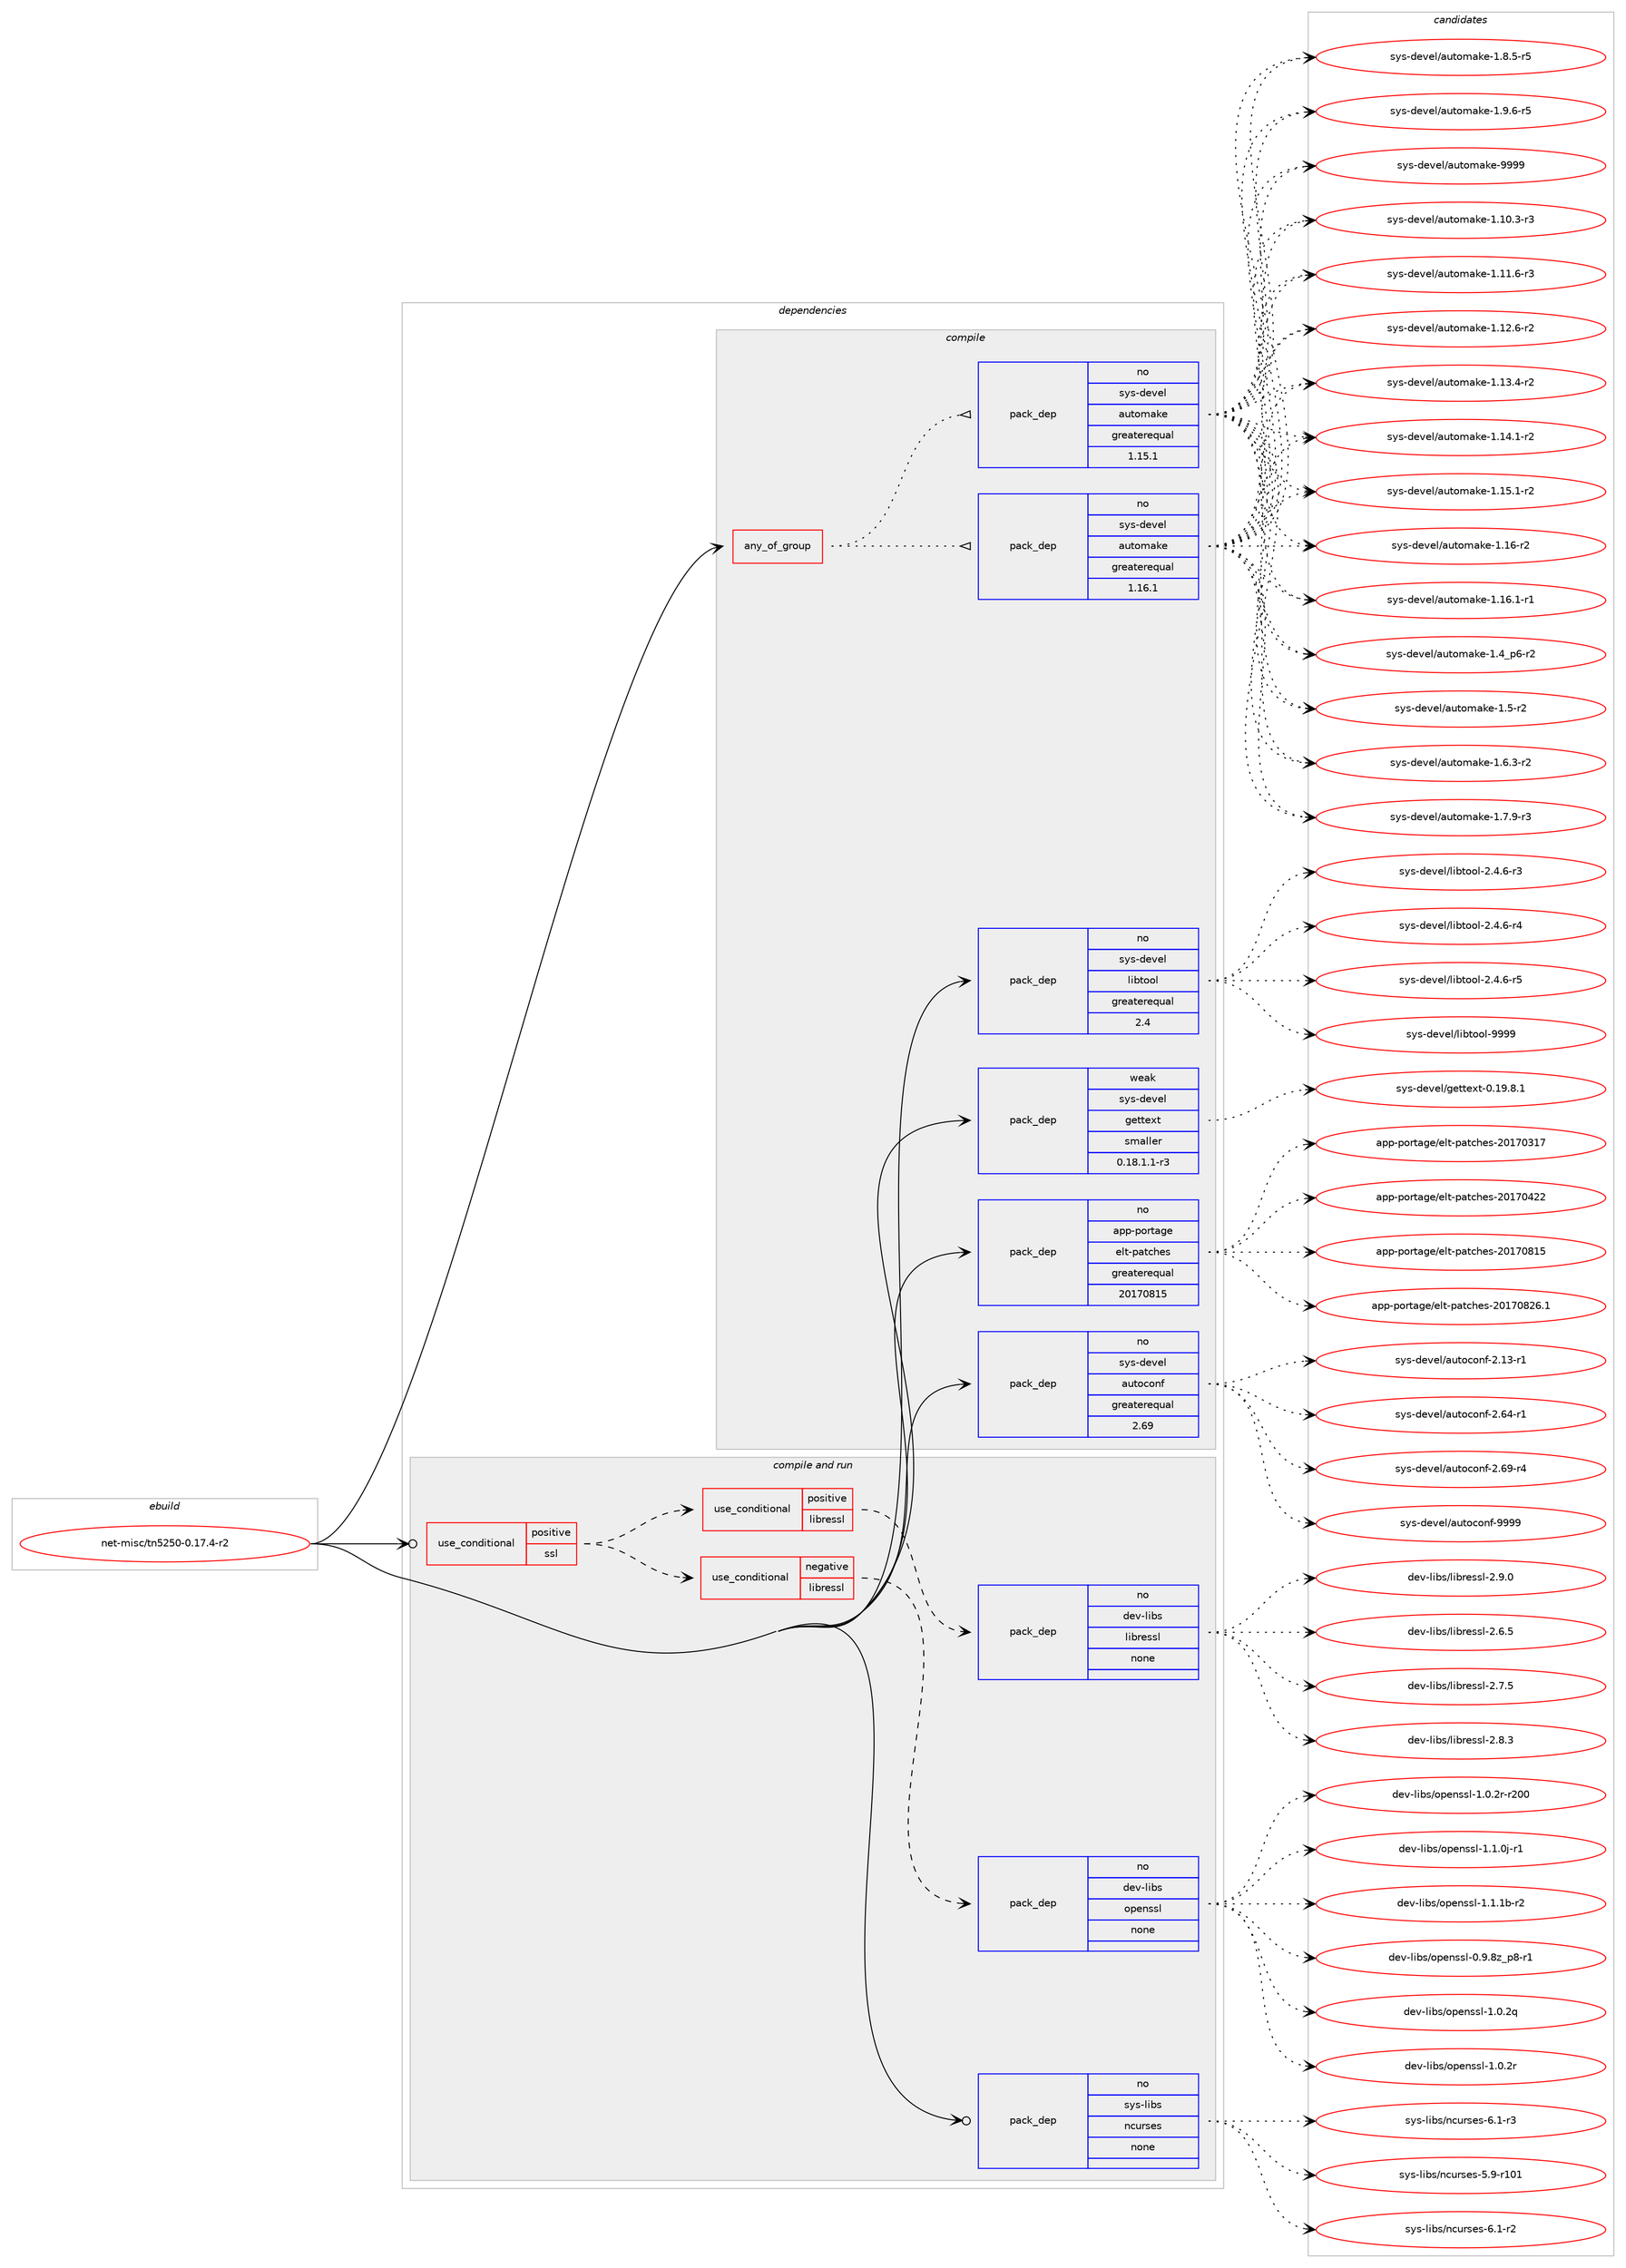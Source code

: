 digraph prolog {

# *************
# Graph options
# *************

newrank=true;
concentrate=true;
compound=true;
graph [rankdir=LR,fontname=Helvetica,fontsize=10,ranksep=1.5];#, ranksep=2.5, nodesep=0.2];
edge  [arrowhead=vee];
node  [fontname=Helvetica,fontsize=10];

# **********
# The ebuild
# **********

subgraph cluster_leftcol {
color=gray;
rank=same;
label=<<i>ebuild</i>>;
id [label="net-misc/tn5250-0.17.4-r2", color=red, width=4, href="../net-misc/tn5250-0.17.4-r2.svg"];
}

# ****************
# The dependencies
# ****************

subgraph cluster_midcol {
color=gray;
label=<<i>dependencies</i>>;
subgraph cluster_compile {
fillcolor="#eeeeee";
style=filled;
label=<<i>compile</i>>;
subgraph any26484 {
dependency1673286 [label=<<TABLE BORDER="0" CELLBORDER="1" CELLSPACING="0" CELLPADDING="4"><TR><TD CELLPADDING="10">any_of_group</TD></TR></TABLE>>, shape=none, color=red];subgraph pack1196439 {
dependency1673287 [label=<<TABLE BORDER="0" CELLBORDER="1" CELLSPACING="0" CELLPADDING="4" WIDTH="220"><TR><TD ROWSPAN="6" CELLPADDING="30">pack_dep</TD></TR><TR><TD WIDTH="110">no</TD></TR><TR><TD>sys-devel</TD></TR><TR><TD>automake</TD></TR><TR><TD>greaterequal</TD></TR><TR><TD>1.16.1</TD></TR></TABLE>>, shape=none, color=blue];
}
dependency1673286:e -> dependency1673287:w [weight=20,style="dotted",arrowhead="oinv"];
subgraph pack1196440 {
dependency1673288 [label=<<TABLE BORDER="0" CELLBORDER="1" CELLSPACING="0" CELLPADDING="4" WIDTH="220"><TR><TD ROWSPAN="6" CELLPADDING="30">pack_dep</TD></TR><TR><TD WIDTH="110">no</TD></TR><TR><TD>sys-devel</TD></TR><TR><TD>automake</TD></TR><TR><TD>greaterequal</TD></TR><TR><TD>1.15.1</TD></TR></TABLE>>, shape=none, color=blue];
}
dependency1673286:e -> dependency1673288:w [weight=20,style="dotted",arrowhead="oinv"];
}
id:e -> dependency1673286:w [weight=20,style="solid",arrowhead="vee"];
subgraph pack1196441 {
dependency1673289 [label=<<TABLE BORDER="0" CELLBORDER="1" CELLSPACING="0" CELLPADDING="4" WIDTH="220"><TR><TD ROWSPAN="6" CELLPADDING="30">pack_dep</TD></TR><TR><TD WIDTH="110">no</TD></TR><TR><TD>app-portage</TD></TR><TR><TD>elt-patches</TD></TR><TR><TD>greaterequal</TD></TR><TR><TD>20170815</TD></TR></TABLE>>, shape=none, color=blue];
}
id:e -> dependency1673289:w [weight=20,style="solid",arrowhead="vee"];
subgraph pack1196442 {
dependency1673290 [label=<<TABLE BORDER="0" CELLBORDER="1" CELLSPACING="0" CELLPADDING="4" WIDTH="220"><TR><TD ROWSPAN="6" CELLPADDING="30">pack_dep</TD></TR><TR><TD WIDTH="110">no</TD></TR><TR><TD>sys-devel</TD></TR><TR><TD>autoconf</TD></TR><TR><TD>greaterequal</TD></TR><TR><TD>2.69</TD></TR></TABLE>>, shape=none, color=blue];
}
id:e -> dependency1673290:w [weight=20,style="solid",arrowhead="vee"];
subgraph pack1196443 {
dependency1673291 [label=<<TABLE BORDER="0" CELLBORDER="1" CELLSPACING="0" CELLPADDING="4" WIDTH="220"><TR><TD ROWSPAN="6" CELLPADDING="30">pack_dep</TD></TR><TR><TD WIDTH="110">no</TD></TR><TR><TD>sys-devel</TD></TR><TR><TD>libtool</TD></TR><TR><TD>greaterequal</TD></TR><TR><TD>2.4</TD></TR></TABLE>>, shape=none, color=blue];
}
id:e -> dependency1673291:w [weight=20,style="solid",arrowhead="vee"];
subgraph pack1196444 {
dependency1673292 [label=<<TABLE BORDER="0" CELLBORDER="1" CELLSPACING="0" CELLPADDING="4" WIDTH="220"><TR><TD ROWSPAN="6" CELLPADDING="30">pack_dep</TD></TR><TR><TD WIDTH="110">weak</TD></TR><TR><TD>sys-devel</TD></TR><TR><TD>gettext</TD></TR><TR><TD>smaller</TD></TR><TR><TD>0.18.1.1-r3</TD></TR></TABLE>>, shape=none, color=blue];
}
id:e -> dependency1673292:w [weight=20,style="solid",arrowhead="vee"];
}
subgraph cluster_compileandrun {
fillcolor="#eeeeee";
style=filled;
label=<<i>compile and run</i>>;
subgraph cond449533 {
dependency1673293 [label=<<TABLE BORDER="0" CELLBORDER="1" CELLSPACING="0" CELLPADDING="4"><TR><TD ROWSPAN="3" CELLPADDING="10">use_conditional</TD></TR><TR><TD>positive</TD></TR><TR><TD>ssl</TD></TR></TABLE>>, shape=none, color=red];
subgraph cond449534 {
dependency1673294 [label=<<TABLE BORDER="0" CELLBORDER="1" CELLSPACING="0" CELLPADDING="4"><TR><TD ROWSPAN="3" CELLPADDING="10">use_conditional</TD></TR><TR><TD>negative</TD></TR><TR><TD>libressl</TD></TR></TABLE>>, shape=none, color=red];
subgraph pack1196445 {
dependency1673295 [label=<<TABLE BORDER="0" CELLBORDER="1" CELLSPACING="0" CELLPADDING="4" WIDTH="220"><TR><TD ROWSPAN="6" CELLPADDING="30">pack_dep</TD></TR><TR><TD WIDTH="110">no</TD></TR><TR><TD>dev-libs</TD></TR><TR><TD>openssl</TD></TR><TR><TD>none</TD></TR><TR><TD></TD></TR></TABLE>>, shape=none, color=blue];
}
dependency1673294:e -> dependency1673295:w [weight=20,style="dashed",arrowhead="vee"];
}
dependency1673293:e -> dependency1673294:w [weight=20,style="dashed",arrowhead="vee"];
subgraph cond449535 {
dependency1673296 [label=<<TABLE BORDER="0" CELLBORDER="1" CELLSPACING="0" CELLPADDING="4"><TR><TD ROWSPAN="3" CELLPADDING="10">use_conditional</TD></TR><TR><TD>positive</TD></TR><TR><TD>libressl</TD></TR></TABLE>>, shape=none, color=red];
subgraph pack1196446 {
dependency1673297 [label=<<TABLE BORDER="0" CELLBORDER="1" CELLSPACING="0" CELLPADDING="4" WIDTH="220"><TR><TD ROWSPAN="6" CELLPADDING="30">pack_dep</TD></TR><TR><TD WIDTH="110">no</TD></TR><TR><TD>dev-libs</TD></TR><TR><TD>libressl</TD></TR><TR><TD>none</TD></TR><TR><TD></TD></TR></TABLE>>, shape=none, color=blue];
}
dependency1673296:e -> dependency1673297:w [weight=20,style="dashed",arrowhead="vee"];
}
dependency1673293:e -> dependency1673296:w [weight=20,style="dashed",arrowhead="vee"];
}
id:e -> dependency1673293:w [weight=20,style="solid",arrowhead="odotvee"];
subgraph pack1196447 {
dependency1673298 [label=<<TABLE BORDER="0" CELLBORDER="1" CELLSPACING="0" CELLPADDING="4" WIDTH="220"><TR><TD ROWSPAN="6" CELLPADDING="30">pack_dep</TD></TR><TR><TD WIDTH="110">no</TD></TR><TR><TD>sys-libs</TD></TR><TR><TD>ncurses</TD></TR><TR><TD>none</TD></TR><TR><TD></TD></TR></TABLE>>, shape=none, color=blue];
}
id:e -> dependency1673298:w [weight=20,style="solid",arrowhead="odotvee"];
}
subgraph cluster_run {
fillcolor="#eeeeee";
style=filled;
label=<<i>run</i>>;
}
}

# **************
# The candidates
# **************

subgraph cluster_choices {
rank=same;
color=gray;
label=<<i>candidates</i>>;

subgraph choice1196439 {
color=black;
nodesep=1;
choice11512111545100101118101108479711711611110997107101454946494846514511451 [label="sys-devel/automake-1.10.3-r3", color=red, width=4,href="../sys-devel/automake-1.10.3-r3.svg"];
choice11512111545100101118101108479711711611110997107101454946494946544511451 [label="sys-devel/automake-1.11.6-r3", color=red, width=4,href="../sys-devel/automake-1.11.6-r3.svg"];
choice11512111545100101118101108479711711611110997107101454946495046544511450 [label="sys-devel/automake-1.12.6-r2", color=red, width=4,href="../sys-devel/automake-1.12.6-r2.svg"];
choice11512111545100101118101108479711711611110997107101454946495146524511450 [label="sys-devel/automake-1.13.4-r2", color=red, width=4,href="../sys-devel/automake-1.13.4-r2.svg"];
choice11512111545100101118101108479711711611110997107101454946495246494511450 [label="sys-devel/automake-1.14.1-r2", color=red, width=4,href="../sys-devel/automake-1.14.1-r2.svg"];
choice11512111545100101118101108479711711611110997107101454946495346494511450 [label="sys-devel/automake-1.15.1-r2", color=red, width=4,href="../sys-devel/automake-1.15.1-r2.svg"];
choice1151211154510010111810110847971171161111099710710145494649544511450 [label="sys-devel/automake-1.16-r2", color=red, width=4,href="../sys-devel/automake-1.16-r2.svg"];
choice11512111545100101118101108479711711611110997107101454946495446494511449 [label="sys-devel/automake-1.16.1-r1", color=red, width=4,href="../sys-devel/automake-1.16.1-r1.svg"];
choice115121115451001011181011084797117116111109971071014549465295112544511450 [label="sys-devel/automake-1.4_p6-r2", color=red, width=4,href="../sys-devel/automake-1.4_p6-r2.svg"];
choice11512111545100101118101108479711711611110997107101454946534511450 [label="sys-devel/automake-1.5-r2", color=red, width=4,href="../sys-devel/automake-1.5-r2.svg"];
choice115121115451001011181011084797117116111109971071014549465446514511450 [label="sys-devel/automake-1.6.3-r2", color=red, width=4,href="../sys-devel/automake-1.6.3-r2.svg"];
choice115121115451001011181011084797117116111109971071014549465546574511451 [label="sys-devel/automake-1.7.9-r3", color=red, width=4,href="../sys-devel/automake-1.7.9-r3.svg"];
choice115121115451001011181011084797117116111109971071014549465646534511453 [label="sys-devel/automake-1.8.5-r5", color=red, width=4,href="../sys-devel/automake-1.8.5-r5.svg"];
choice115121115451001011181011084797117116111109971071014549465746544511453 [label="sys-devel/automake-1.9.6-r5", color=red, width=4,href="../sys-devel/automake-1.9.6-r5.svg"];
choice115121115451001011181011084797117116111109971071014557575757 [label="sys-devel/automake-9999", color=red, width=4,href="../sys-devel/automake-9999.svg"];
dependency1673287:e -> choice11512111545100101118101108479711711611110997107101454946494846514511451:w [style=dotted,weight="100"];
dependency1673287:e -> choice11512111545100101118101108479711711611110997107101454946494946544511451:w [style=dotted,weight="100"];
dependency1673287:e -> choice11512111545100101118101108479711711611110997107101454946495046544511450:w [style=dotted,weight="100"];
dependency1673287:e -> choice11512111545100101118101108479711711611110997107101454946495146524511450:w [style=dotted,weight="100"];
dependency1673287:e -> choice11512111545100101118101108479711711611110997107101454946495246494511450:w [style=dotted,weight="100"];
dependency1673287:e -> choice11512111545100101118101108479711711611110997107101454946495346494511450:w [style=dotted,weight="100"];
dependency1673287:e -> choice1151211154510010111810110847971171161111099710710145494649544511450:w [style=dotted,weight="100"];
dependency1673287:e -> choice11512111545100101118101108479711711611110997107101454946495446494511449:w [style=dotted,weight="100"];
dependency1673287:e -> choice115121115451001011181011084797117116111109971071014549465295112544511450:w [style=dotted,weight="100"];
dependency1673287:e -> choice11512111545100101118101108479711711611110997107101454946534511450:w [style=dotted,weight="100"];
dependency1673287:e -> choice115121115451001011181011084797117116111109971071014549465446514511450:w [style=dotted,weight="100"];
dependency1673287:e -> choice115121115451001011181011084797117116111109971071014549465546574511451:w [style=dotted,weight="100"];
dependency1673287:e -> choice115121115451001011181011084797117116111109971071014549465646534511453:w [style=dotted,weight="100"];
dependency1673287:e -> choice115121115451001011181011084797117116111109971071014549465746544511453:w [style=dotted,weight="100"];
dependency1673287:e -> choice115121115451001011181011084797117116111109971071014557575757:w [style=dotted,weight="100"];
}
subgraph choice1196440 {
color=black;
nodesep=1;
choice11512111545100101118101108479711711611110997107101454946494846514511451 [label="sys-devel/automake-1.10.3-r3", color=red, width=4,href="../sys-devel/automake-1.10.3-r3.svg"];
choice11512111545100101118101108479711711611110997107101454946494946544511451 [label="sys-devel/automake-1.11.6-r3", color=red, width=4,href="../sys-devel/automake-1.11.6-r3.svg"];
choice11512111545100101118101108479711711611110997107101454946495046544511450 [label="sys-devel/automake-1.12.6-r2", color=red, width=4,href="../sys-devel/automake-1.12.6-r2.svg"];
choice11512111545100101118101108479711711611110997107101454946495146524511450 [label="sys-devel/automake-1.13.4-r2", color=red, width=4,href="../sys-devel/automake-1.13.4-r2.svg"];
choice11512111545100101118101108479711711611110997107101454946495246494511450 [label="sys-devel/automake-1.14.1-r2", color=red, width=4,href="../sys-devel/automake-1.14.1-r2.svg"];
choice11512111545100101118101108479711711611110997107101454946495346494511450 [label="sys-devel/automake-1.15.1-r2", color=red, width=4,href="../sys-devel/automake-1.15.1-r2.svg"];
choice1151211154510010111810110847971171161111099710710145494649544511450 [label="sys-devel/automake-1.16-r2", color=red, width=4,href="../sys-devel/automake-1.16-r2.svg"];
choice11512111545100101118101108479711711611110997107101454946495446494511449 [label="sys-devel/automake-1.16.1-r1", color=red, width=4,href="../sys-devel/automake-1.16.1-r1.svg"];
choice115121115451001011181011084797117116111109971071014549465295112544511450 [label="sys-devel/automake-1.4_p6-r2", color=red, width=4,href="../sys-devel/automake-1.4_p6-r2.svg"];
choice11512111545100101118101108479711711611110997107101454946534511450 [label="sys-devel/automake-1.5-r2", color=red, width=4,href="../sys-devel/automake-1.5-r2.svg"];
choice115121115451001011181011084797117116111109971071014549465446514511450 [label="sys-devel/automake-1.6.3-r2", color=red, width=4,href="../sys-devel/automake-1.6.3-r2.svg"];
choice115121115451001011181011084797117116111109971071014549465546574511451 [label="sys-devel/automake-1.7.9-r3", color=red, width=4,href="../sys-devel/automake-1.7.9-r3.svg"];
choice115121115451001011181011084797117116111109971071014549465646534511453 [label="sys-devel/automake-1.8.5-r5", color=red, width=4,href="../sys-devel/automake-1.8.5-r5.svg"];
choice115121115451001011181011084797117116111109971071014549465746544511453 [label="sys-devel/automake-1.9.6-r5", color=red, width=4,href="../sys-devel/automake-1.9.6-r5.svg"];
choice115121115451001011181011084797117116111109971071014557575757 [label="sys-devel/automake-9999", color=red, width=4,href="../sys-devel/automake-9999.svg"];
dependency1673288:e -> choice11512111545100101118101108479711711611110997107101454946494846514511451:w [style=dotted,weight="100"];
dependency1673288:e -> choice11512111545100101118101108479711711611110997107101454946494946544511451:w [style=dotted,weight="100"];
dependency1673288:e -> choice11512111545100101118101108479711711611110997107101454946495046544511450:w [style=dotted,weight="100"];
dependency1673288:e -> choice11512111545100101118101108479711711611110997107101454946495146524511450:w [style=dotted,weight="100"];
dependency1673288:e -> choice11512111545100101118101108479711711611110997107101454946495246494511450:w [style=dotted,weight="100"];
dependency1673288:e -> choice11512111545100101118101108479711711611110997107101454946495346494511450:w [style=dotted,weight="100"];
dependency1673288:e -> choice1151211154510010111810110847971171161111099710710145494649544511450:w [style=dotted,weight="100"];
dependency1673288:e -> choice11512111545100101118101108479711711611110997107101454946495446494511449:w [style=dotted,weight="100"];
dependency1673288:e -> choice115121115451001011181011084797117116111109971071014549465295112544511450:w [style=dotted,weight="100"];
dependency1673288:e -> choice11512111545100101118101108479711711611110997107101454946534511450:w [style=dotted,weight="100"];
dependency1673288:e -> choice115121115451001011181011084797117116111109971071014549465446514511450:w [style=dotted,weight="100"];
dependency1673288:e -> choice115121115451001011181011084797117116111109971071014549465546574511451:w [style=dotted,weight="100"];
dependency1673288:e -> choice115121115451001011181011084797117116111109971071014549465646534511453:w [style=dotted,weight="100"];
dependency1673288:e -> choice115121115451001011181011084797117116111109971071014549465746544511453:w [style=dotted,weight="100"];
dependency1673288:e -> choice115121115451001011181011084797117116111109971071014557575757:w [style=dotted,weight="100"];
}
subgraph choice1196441 {
color=black;
nodesep=1;
choice97112112451121111141169710310147101108116451129711699104101115455048495548514955 [label="app-portage/elt-patches-20170317", color=red, width=4,href="../app-portage/elt-patches-20170317.svg"];
choice97112112451121111141169710310147101108116451129711699104101115455048495548525050 [label="app-portage/elt-patches-20170422", color=red, width=4,href="../app-portage/elt-patches-20170422.svg"];
choice97112112451121111141169710310147101108116451129711699104101115455048495548564953 [label="app-portage/elt-patches-20170815", color=red, width=4,href="../app-portage/elt-patches-20170815.svg"];
choice971121124511211111411697103101471011081164511297116991041011154550484955485650544649 [label="app-portage/elt-patches-20170826.1", color=red, width=4,href="../app-portage/elt-patches-20170826.1.svg"];
dependency1673289:e -> choice97112112451121111141169710310147101108116451129711699104101115455048495548514955:w [style=dotted,weight="100"];
dependency1673289:e -> choice97112112451121111141169710310147101108116451129711699104101115455048495548525050:w [style=dotted,weight="100"];
dependency1673289:e -> choice97112112451121111141169710310147101108116451129711699104101115455048495548564953:w [style=dotted,weight="100"];
dependency1673289:e -> choice971121124511211111411697103101471011081164511297116991041011154550484955485650544649:w [style=dotted,weight="100"];
}
subgraph choice1196442 {
color=black;
nodesep=1;
choice1151211154510010111810110847971171161119911111010245504649514511449 [label="sys-devel/autoconf-2.13-r1", color=red, width=4,href="../sys-devel/autoconf-2.13-r1.svg"];
choice1151211154510010111810110847971171161119911111010245504654524511449 [label="sys-devel/autoconf-2.64-r1", color=red, width=4,href="../sys-devel/autoconf-2.64-r1.svg"];
choice1151211154510010111810110847971171161119911111010245504654574511452 [label="sys-devel/autoconf-2.69-r4", color=red, width=4,href="../sys-devel/autoconf-2.69-r4.svg"];
choice115121115451001011181011084797117116111991111101024557575757 [label="sys-devel/autoconf-9999", color=red, width=4,href="../sys-devel/autoconf-9999.svg"];
dependency1673290:e -> choice1151211154510010111810110847971171161119911111010245504649514511449:w [style=dotted,weight="100"];
dependency1673290:e -> choice1151211154510010111810110847971171161119911111010245504654524511449:w [style=dotted,weight="100"];
dependency1673290:e -> choice1151211154510010111810110847971171161119911111010245504654574511452:w [style=dotted,weight="100"];
dependency1673290:e -> choice115121115451001011181011084797117116111991111101024557575757:w [style=dotted,weight="100"];
}
subgraph choice1196443 {
color=black;
nodesep=1;
choice1151211154510010111810110847108105981161111111084550465246544511451 [label="sys-devel/libtool-2.4.6-r3", color=red, width=4,href="../sys-devel/libtool-2.4.6-r3.svg"];
choice1151211154510010111810110847108105981161111111084550465246544511452 [label="sys-devel/libtool-2.4.6-r4", color=red, width=4,href="../sys-devel/libtool-2.4.6-r4.svg"];
choice1151211154510010111810110847108105981161111111084550465246544511453 [label="sys-devel/libtool-2.4.6-r5", color=red, width=4,href="../sys-devel/libtool-2.4.6-r5.svg"];
choice1151211154510010111810110847108105981161111111084557575757 [label="sys-devel/libtool-9999", color=red, width=4,href="../sys-devel/libtool-9999.svg"];
dependency1673291:e -> choice1151211154510010111810110847108105981161111111084550465246544511451:w [style=dotted,weight="100"];
dependency1673291:e -> choice1151211154510010111810110847108105981161111111084550465246544511452:w [style=dotted,weight="100"];
dependency1673291:e -> choice1151211154510010111810110847108105981161111111084550465246544511453:w [style=dotted,weight="100"];
dependency1673291:e -> choice1151211154510010111810110847108105981161111111084557575757:w [style=dotted,weight="100"];
}
subgraph choice1196444 {
color=black;
nodesep=1;
choice1151211154510010111810110847103101116116101120116454846495746564649 [label="sys-devel/gettext-0.19.8.1", color=red, width=4,href="../sys-devel/gettext-0.19.8.1.svg"];
dependency1673292:e -> choice1151211154510010111810110847103101116116101120116454846495746564649:w [style=dotted,weight="100"];
}
subgraph choice1196445 {
color=black;
nodesep=1;
choice10010111845108105981154711111210111011511510845484657465612295112564511449 [label="dev-libs/openssl-0.9.8z_p8-r1", color=red, width=4,href="../dev-libs/openssl-0.9.8z_p8-r1.svg"];
choice100101118451081059811547111112101110115115108454946484650113 [label="dev-libs/openssl-1.0.2q", color=red, width=4,href="../dev-libs/openssl-1.0.2q.svg"];
choice100101118451081059811547111112101110115115108454946484650114 [label="dev-libs/openssl-1.0.2r", color=red, width=4,href="../dev-libs/openssl-1.0.2r.svg"];
choice10010111845108105981154711111210111011511510845494648465011445114504848 [label="dev-libs/openssl-1.0.2r-r200", color=red, width=4,href="../dev-libs/openssl-1.0.2r-r200.svg"];
choice1001011184510810598115471111121011101151151084549464946481064511449 [label="dev-libs/openssl-1.1.0j-r1", color=red, width=4,href="../dev-libs/openssl-1.1.0j-r1.svg"];
choice100101118451081059811547111112101110115115108454946494649984511450 [label="dev-libs/openssl-1.1.1b-r2", color=red, width=4,href="../dev-libs/openssl-1.1.1b-r2.svg"];
dependency1673295:e -> choice10010111845108105981154711111210111011511510845484657465612295112564511449:w [style=dotted,weight="100"];
dependency1673295:e -> choice100101118451081059811547111112101110115115108454946484650113:w [style=dotted,weight="100"];
dependency1673295:e -> choice100101118451081059811547111112101110115115108454946484650114:w [style=dotted,weight="100"];
dependency1673295:e -> choice10010111845108105981154711111210111011511510845494648465011445114504848:w [style=dotted,weight="100"];
dependency1673295:e -> choice1001011184510810598115471111121011101151151084549464946481064511449:w [style=dotted,weight="100"];
dependency1673295:e -> choice100101118451081059811547111112101110115115108454946494649984511450:w [style=dotted,weight="100"];
}
subgraph choice1196446 {
color=black;
nodesep=1;
choice10010111845108105981154710810598114101115115108455046544653 [label="dev-libs/libressl-2.6.5", color=red, width=4,href="../dev-libs/libressl-2.6.5.svg"];
choice10010111845108105981154710810598114101115115108455046554653 [label="dev-libs/libressl-2.7.5", color=red, width=4,href="../dev-libs/libressl-2.7.5.svg"];
choice10010111845108105981154710810598114101115115108455046564651 [label="dev-libs/libressl-2.8.3", color=red, width=4,href="../dev-libs/libressl-2.8.3.svg"];
choice10010111845108105981154710810598114101115115108455046574648 [label="dev-libs/libressl-2.9.0", color=red, width=4,href="../dev-libs/libressl-2.9.0.svg"];
dependency1673297:e -> choice10010111845108105981154710810598114101115115108455046544653:w [style=dotted,weight="100"];
dependency1673297:e -> choice10010111845108105981154710810598114101115115108455046554653:w [style=dotted,weight="100"];
dependency1673297:e -> choice10010111845108105981154710810598114101115115108455046564651:w [style=dotted,weight="100"];
dependency1673297:e -> choice10010111845108105981154710810598114101115115108455046574648:w [style=dotted,weight="100"];
}
subgraph choice1196447 {
color=black;
nodesep=1;
choice115121115451081059811547110991171141151011154553465745114494849 [label="sys-libs/ncurses-5.9-r101", color=red, width=4,href="../sys-libs/ncurses-5.9-r101.svg"];
choice11512111545108105981154711099117114115101115455446494511450 [label="sys-libs/ncurses-6.1-r2", color=red, width=4,href="../sys-libs/ncurses-6.1-r2.svg"];
choice11512111545108105981154711099117114115101115455446494511451 [label="sys-libs/ncurses-6.1-r3", color=red, width=4,href="../sys-libs/ncurses-6.1-r3.svg"];
dependency1673298:e -> choice115121115451081059811547110991171141151011154553465745114494849:w [style=dotted,weight="100"];
dependency1673298:e -> choice11512111545108105981154711099117114115101115455446494511450:w [style=dotted,weight="100"];
dependency1673298:e -> choice11512111545108105981154711099117114115101115455446494511451:w [style=dotted,weight="100"];
}
}

}
